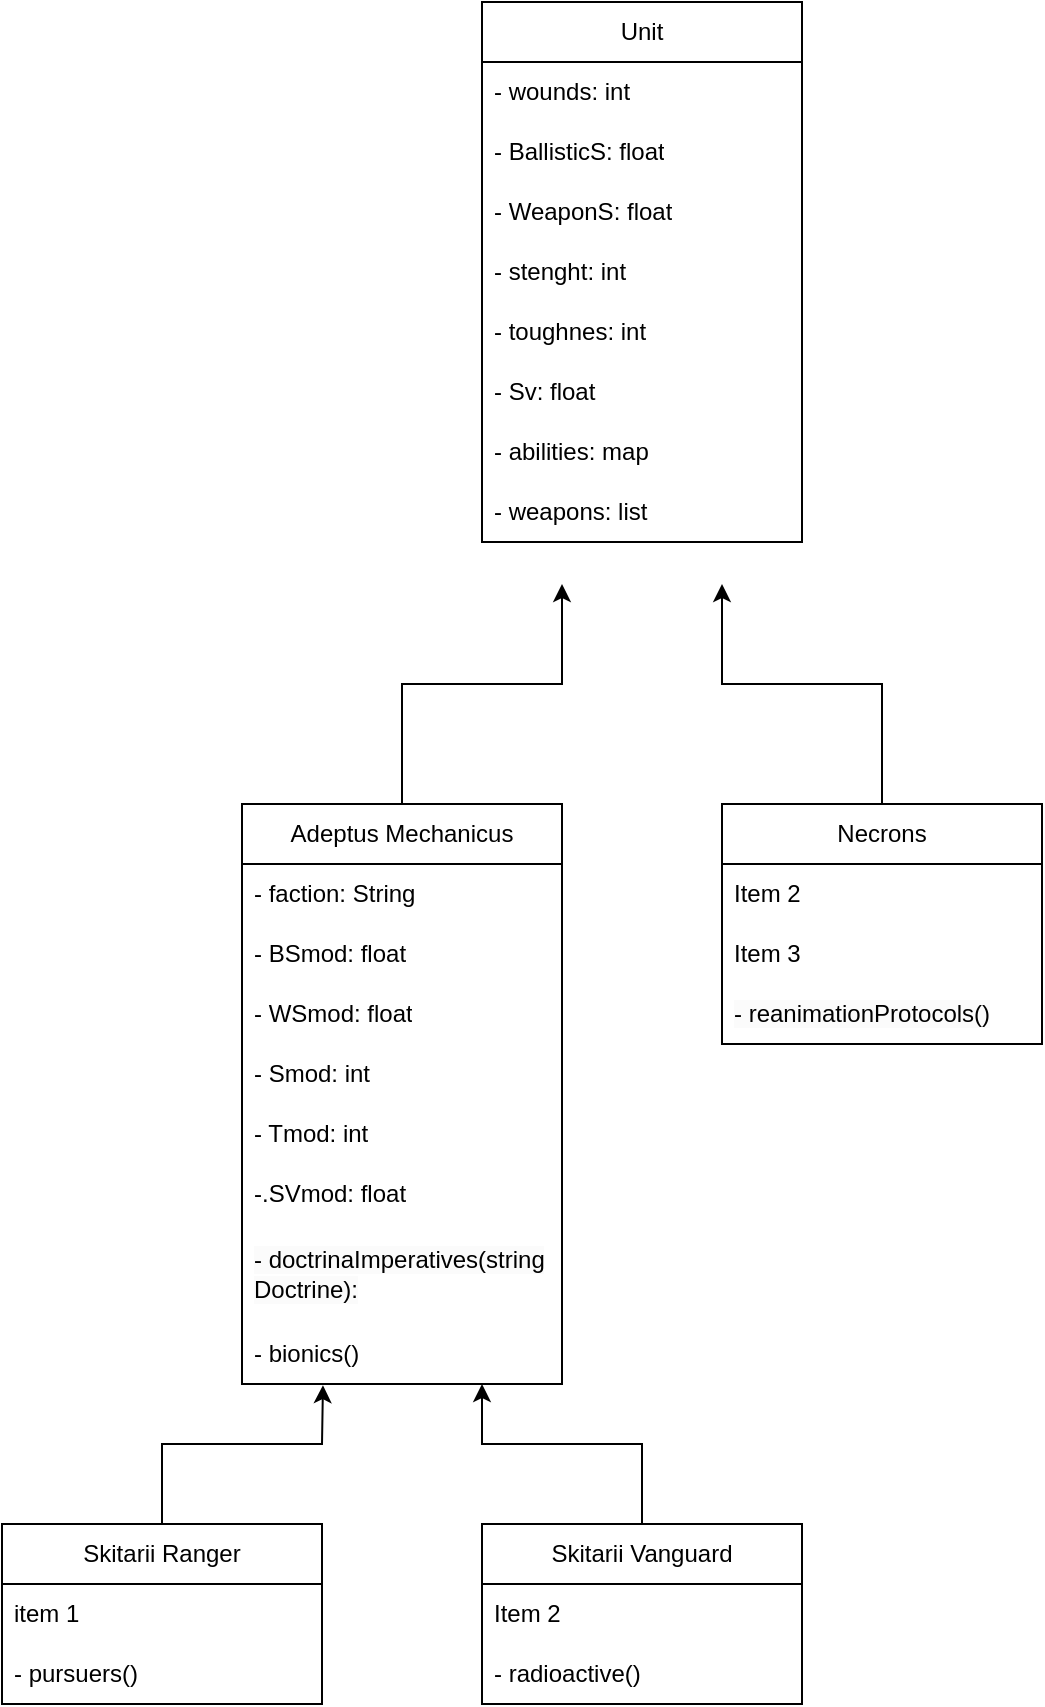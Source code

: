 <mxfile version="20.8.19" type="device"><diagram name="Página-1" id="fo96_9s1IE_gRao1w7ow"><mxGraphModel dx="1613" dy="676" grid="1" gridSize="10" guides="1" tooltips="1" connect="1" arrows="1" fold="1" page="1" pageScale="1" pageWidth="827" pageHeight="1169" math="0" shadow="0"><root><mxCell id="0"/><mxCell id="1" parent="0"/><mxCell id="PrlqK8Tb_TLhrvvwXNB_-1" value="Unit" style="swimlane;fontStyle=0;childLayout=stackLayout;horizontal=1;startSize=30;horizontalStack=0;resizeParent=1;resizeParentMax=0;resizeLast=0;collapsible=1;marginBottom=0;whiteSpace=wrap;html=1;" vertex="1" parent="1"><mxGeometry x="320" y="29" width="160" height="270" as="geometry"/></mxCell><mxCell id="PrlqK8Tb_TLhrvvwXNB_-2" value="- wounds: int" style="text;strokeColor=none;fillColor=none;align=left;verticalAlign=middle;spacingLeft=4;spacingRight=4;overflow=hidden;points=[[0,0.5],[1,0.5]];portConstraint=eastwest;rotatable=0;whiteSpace=wrap;html=1;" vertex="1" parent="PrlqK8Tb_TLhrvvwXNB_-1"><mxGeometry y="30" width="160" height="30" as="geometry"/></mxCell><mxCell id="PrlqK8Tb_TLhrvvwXNB_-3" value="- BallisticS: float" style="text;strokeColor=none;fillColor=none;align=left;verticalAlign=middle;spacingLeft=4;spacingRight=4;overflow=hidden;points=[[0,0.5],[1,0.5]];portConstraint=eastwest;rotatable=0;whiteSpace=wrap;html=1;" vertex="1" parent="PrlqK8Tb_TLhrvvwXNB_-1"><mxGeometry y="60" width="160" height="30" as="geometry"/></mxCell><mxCell id="PrlqK8Tb_TLhrvvwXNB_-4" value="- WeaponS: float" style="text;strokeColor=none;fillColor=none;align=left;verticalAlign=middle;spacingLeft=4;spacingRight=4;overflow=hidden;points=[[0,0.5],[1,0.5]];portConstraint=eastwest;rotatable=0;whiteSpace=wrap;html=1;" vertex="1" parent="PrlqK8Tb_TLhrvvwXNB_-1"><mxGeometry y="90" width="160" height="30" as="geometry"/></mxCell><mxCell id="PrlqK8Tb_TLhrvvwXNB_-7" value="- stenght: int" style="text;strokeColor=none;fillColor=none;align=left;verticalAlign=middle;spacingLeft=4;spacingRight=4;overflow=hidden;points=[[0,0.5],[1,0.5]];portConstraint=eastwest;rotatable=0;whiteSpace=wrap;html=1;" vertex="1" parent="PrlqK8Tb_TLhrvvwXNB_-1"><mxGeometry y="120" width="160" height="30" as="geometry"/></mxCell><mxCell id="PrlqK8Tb_TLhrvvwXNB_-8" value="- toughnes: int" style="text;strokeColor=none;fillColor=none;align=left;verticalAlign=middle;spacingLeft=4;spacingRight=4;overflow=hidden;points=[[0,0.5],[1,0.5]];portConstraint=eastwest;rotatable=0;whiteSpace=wrap;html=1;" vertex="1" parent="PrlqK8Tb_TLhrvvwXNB_-1"><mxGeometry y="150" width="160" height="30" as="geometry"/></mxCell><mxCell id="PrlqK8Tb_TLhrvvwXNB_-6" value="- Sv: float" style="text;strokeColor=none;fillColor=none;align=left;verticalAlign=middle;spacingLeft=4;spacingRight=4;overflow=hidden;points=[[0,0.5],[1,0.5]];portConstraint=eastwest;rotatable=0;whiteSpace=wrap;html=1;" vertex="1" parent="PrlqK8Tb_TLhrvvwXNB_-1"><mxGeometry y="180" width="160" height="30" as="geometry"/></mxCell><mxCell id="PrlqK8Tb_TLhrvvwXNB_-10" value="- abilities: map" style="text;strokeColor=none;fillColor=none;align=left;verticalAlign=middle;spacingLeft=4;spacingRight=4;overflow=hidden;points=[[0,0.5],[1,0.5]];portConstraint=eastwest;rotatable=0;whiteSpace=wrap;html=1;" vertex="1" parent="PrlqK8Tb_TLhrvvwXNB_-1"><mxGeometry y="210" width="160" height="30" as="geometry"/></mxCell><mxCell id="PrlqK8Tb_TLhrvvwXNB_-30" value="- weapons: list" style="text;strokeColor=none;fillColor=none;align=left;verticalAlign=middle;spacingLeft=4;spacingRight=4;overflow=hidden;points=[[0,0.5],[1,0.5]];portConstraint=eastwest;rotatable=0;whiteSpace=wrap;html=1;" vertex="1" parent="PrlqK8Tb_TLhrvvwXNB_-1"><mxGeometry y="240" width="160" height="30" as="geometry"/></mxCell><mxCell id="PrlqK8Tb_TLhrvvwXNB_-9" value="" style="endArrow=classic;html=1;rounded=0;" edge="1" parent="1"><mxGeometry width="50" height="50" relative="1" as="geometry"><mxPoint x="280" y="430" as="sourcePoint"/><mxPoint x="360" y="320" as="targetPoint"/><Array as="points"><mxPoint x="280" y="370"/><mxPoint x="360" y="370"/></Array></mxGeometry></mxCell><mxCell id="PrlqK8Tb_TLhrvvwXNB_-11" value="" style="endArrow=classic;html=1;rounded=0;" edge="1" parent="1"><mxGeometry width="50" height="50" relative="1" as="geometry"><mxPoint x="520" y="430" as="sourcePoint"/><mxPoint x="440" y="320" as="targetPoint"/><Array as="points"><mxPoint x="520" y="370"/><mxPoint x="440" y="370"/></Array></mxGeometry></mxCell><mxCell id="PrlqK8Tb_TLhrvvwXNB_-14" value="Adeptus Mechanicus" style="swimlane;fontStyle=0;childLayout=stackLayout;horizontal=1;startSize=30;horizontalStack=0;resizeParent=1;resizeParentMax=0;resizeLast=0;collapsible=1;marginBottom=0;whiteSpace=wrap;html=1;" vertex="1" parent="1"><mxGeometry x="200" y="430" width="160" height="290" as="geometry"/></mxCell><mxCell id="PrlqK8Tb_TLhrvvwXNB_-16" value="- faction: String" style="text;strokeColor=none;fillColor=none;align=left;verticalAlign=middle;spacingLeft=4;spacingRight=4;overflow=hidden;points=[[0,0.5],[1,0.5]];portConstraint=eastwest;rotatable=0;whiteSpace=wrap;html=1;" vertex="1" parent="PrlqK8Tb_TLhrvvwXNB_-14"><mxGeometry y="30" width="160" height="30" as="geometry"/></mxCell><mxCell id="PrlqK8Tb_TLhrvvwXNB_-17" value="- BSmod: float" style="text;strokeColor=none;fillColor=none;align=left;verticalAlign=middle;spacingLeft=4;spacingRight=4;overflow=hidden;points=[[0,0.5],[1,0.5]];portConstraint=eastwest;rotatable=0;whiteSpace=wrap;html=1;" vertex="1" parent="PrlqK8Tb_TLhrvvwXNB_-14"><mxGeometry y="60" width="160" height="30" as="geometry"/></mxCell><mxCell id="PrlqK8Tb_TLhrvvwXNB_-27" value="- WSmod: float" style="text;strokeColor=none;fillColor=none;align=left;verticalAlign=middle;spacingLeft=4;spacingRight=4;overflow=hidden;points=[[0,0.5],[1,0.5]];portConstraint=eastwest;rotatable=0;whiteSpace=wrap;html=1;" vertex="1" parent="PrlqK8Tb_TLhrvvwXNB_-14"><mxGeometry y="90" width="160" height="30" as="geometry"/></mxCell><mxCell id="PrlqK8Tb_TLhrvvwXNB_-29" value="- Smod: int" style="text;strokeColor=none;fillColor=none;align=left;verticalAlign=middle;spacingLeft=4;spacingRight=4;overflow=hidden;points=[[0,0.5],[1,0.5]];portConstraint=eastwest;rotatable=0;whiteSpace=wrap;html=1;" vertex="1" parent="PrlqK8Tb_TLhrvvwXNB_-14"><mxGeometry y="120" width="160" height="30" as="geometry"/></mxCell><mxCell id="PrlqK8Tb_TLhrvvwXNB_-26" value="- Tmod: int" style="text;strokeColor=none;fillColor=none;align=left;verticalAlign=middle;spacingLeft=4;spacingRight=4;overflow=hidden;points=[[0,0.5],[1,0.5]];portConstraint=eastwest;rotatable=0;whiteSpace=wrap;html=1;" vertex="1" parent="PrlqK8Tb_TLhrvvwXNB_-14"><mxGeometry y="150" width="160" height="30" as="geometry"/></mxCell><mxCell id="PrlqK8Tb_TLhrvvwXNB_-28" value="-.SVmod: float" style="text;strokeColor=none;fillColor=none;align=left;verticalAlign=middle;spacingLeft=4;spacingRight=4;overflow=hidden;points=[[0,0.5],[1,0.5]];portConstraint=eastwest;rotatable=0;whiteSpace=wrap;html=1;" vertex="1" parent="PrlqK8Tb_TLhrvvwXNB_-14"><mxGeometry y="180" width="160" height="30" as="geometry"/></mxCell><mxCell id="PrlqK8Tb_TLhrvvwXNB_-22" value="&lt;span style=&quot;color: rgb(0, 0, 0); font-family: Helvetica; font-size: 12px; font-style: normal; font-variant-ligatures: normal; font-variant-caps: normal; font-weight: 400; letter-spacing: normal; orphans: 2; text-align: left; text-indent: 0px; text-transform: none; widows: 2; word-spacing: 0px; -webkit-text-stroke-width: 0px; background-color: rgb(251, 251, 251); text-decoration-thickness: initial; text-decoration-style: initial; text-decoration-color: initial; float: none; display: inline !important;&quot;&gt;- doctrinaImperatives(string Doctrine):&lt;/span&gt;" style="text;strokeColor=none;fillColor=none;align=left;verticalAlign=middle;spacingLeft=4;spacingRight=4;overflow=hidden;points=[[0,0.5],[1,0.5]];portConstraint=eastwest;rotatable=0;whiteSpace=wrap;html=1;" vertex="1" parent="PrlqK8Tb_TLhrvvwXNB_-14"><mxGeometry y="210" width="160" height="50" as="geometry"/></mxCell><mxCell id="PrlqK8Tb_TLhrvvwXNB_-45" value="- bionics()" style="text;strokeColor=none;fillColor=none;align=left;verticalAlign=middle;spacingLeft=4;spacingRight=4;overflow=hidden;points=[[0,0.5],[1,0.5]];portConstraint=eastwest;rotatable=0;whiteSpace=wrap;html=1;" vertex="1" parent="PrlqK8Tb_TLhrvvwXNB_-14"><mxGeometry y="260" width="160" height="30" as="geometry"/></mxCell><mxCell id="PrlqK8Tb_TLhrvvwXNB_-18" value="Necrons" style="swimlane;fontStyle=0;childLayout=stackLayout;horizontal=1;startSize=30;horizontalStack=0;resizeParent=1;resizeParentMax=0;resizeLast=0;collapsible=1;marginBottom=0;whiteSpace=wrap;html=1;" vertex="1" parent="1"><mxGeometry x="440" y="430" width="160" height="120" as="geometry"/></mxCell><mxCell id="PrlqK8Tb_TLhrvvwXNB_-20" value="Item 2" style="text;strokeColor=none;fillColor=none;align=left;verticalAlign=middle;spacingLeft=4;spacingRight=4;overflow=hidden;points=[[0,0.5],[1,0.5]];portConstraint=eastwest;rotatable=0;whiteSpace=wrap;html=1;" vertex="1" parent="PrlqK8Tb_TLhrvvwXNB_-18"><mxGeometry y="30" width="160" height="30" as="geometry"/></mxCell><mxCell id="PrlqK8Tb_TLhrvvwXNB_-21" value="Item 3" style="text;strokeColor=none;fillColor=none;align=left;verticalAlign=middle;spacingLeft=4;spacingRight=4;overflow=hidden;points=[[0,0.5],[1,0.5]];portConstraint=eastwest;rotatable=0;whiteSpace=wrap;html=1;" vertex="1" parent="PrlqK8Tb_TLhrvvwXNB_-18"><mxGeometry y="60" width="160" height="30" as="geometry"/></mxCell><mxCell id="PrlqK8Tb_TLhrvvwXNB_-23" value="&lt;span style=&quot;color: rgb(0, 0, 0); font-family: Helvetica; font-size: 12px; font-style: normal; font-variant-ligatures: normal; font-variant-caps: normal; font-weight: 400; letter-spacing: normal; orphans: 2; text-align: left; text-indent: 0px; text-transform: none; widows: 2; word-spacing: 0px; -webkit-text-stroke-width: 0px; background-color: rgb(251, 251, 251); text-decoration-thickness: initial; text-decoration-style: initial; text-decoration-color: initial; float: none; display: inline !important;&quot;&gt;- reanimationProtocols()&lt;/span&gt;" style="text;strokeColor=none;fillColor=none;align=left;verticalAlign=middle;spacingLeft=4;spacingRight=4;overflow=hidden;points=[[0,0.5],[1,0.5]];portConstraint=eastwest;rotatable=0;whiteSpace=wrap;html=1;" vertex="1" parent="PrlqK8Tb_TLhrvvwXNB_-18"><mxGeometry y="90" width="160" height="30" as="geometry"/></mxCell><mxCell id="PrlqK8Tb_TLhrvvwXNB_-31" value="" style="endArrow=classic;html=1;rounded=0;entryX=0.253;entryY=1.012;entryDx=0;entryDy=0;entryPerimeter=0;" edge="1" parent="1"><mxGeometry width="50" height="50" relative="1" as="geometry"><mxPoint x="160" y="790" as="sourcePoint"/><mxPoint x="240.48" y="720.6" as="targetPoint"/><Array as="points"><mxPoint x="160" y="750"/><mxPoint x="240" y="750"/></Array></mxGeometry></mxCell><mxCell id="PrlqK8Tb_TLhrvvwXNB_-32" value="Skitarii Ranger" style="swimlane;fontStyle=0;childLayout=stackLayout;horizontal=1;startSize=30;horizontalStack=0;resizeParent=1;resizeParentMax=0;resizeLast=0;collapsible=1;marginBottom=0;whiteSpace=wrap;html=1;" vertex="1" parent="1"><mxGeometry x="80" y="790" width="160" height="90" as="geometry"/></mxCell><mxCell id="PrlqK8Tb_TLhrvvwXNB_-34" value="item 1" style="text;strokeColor=none;fillColor=none;align=left;verticalAlign=middle;spacingLeft=4;spacingRight=4;overflow=hidden;points=[[0,0.5],[1,0.5]];portConstraint=eastwest;rotatable=0;whiteSpace=wrap;html=1;" vertex="1" parent="PrlqK8Tb_TLhrvvwXNB_-32"><mxGeometry y="30" width="160" height="30" as="geometry"/></mxCell><mxCell id="PrlqK8Tb_TLhrvvwXNB_-35" value="- pursuers()" style="text;strokeColor=none;fillColor=none;align=left;verticalAlign=middle;spacingLeft=4;spacingRight=4;overflow=hidden;points=[[0,0.5],[1,0.5]];portConstraint=eastwest;rotatable=0;whiteSpace=wrap;html=1;" vertex="1" parent="PrlqK8Tb_TLhrvvwXNB_-32"><mxGeometry y="60" width="160" height="30" as="geometry"/></mxCell><mxCell id="PrlqK8Tb_TLhrvvwXNB_-40" value="" style="endArrow=classic;html=1;rounded=0;" edge="1" parent="1"><mxGeometry width="50" height="50" relative="1" as="geometry"><mxPoint x="400" y="790" as="sourcePoint"/><mxPoint x="320" y="720" as="targetPoint"/><Array as="points"><mxPoint x="400" y="750"/><mxPoint x="320" y="750"/></Array></mxGeometry></mxCell><mxCell id="PrlqK8Tb_TLhrvvwXNB_-41" value="Skitarii Vanguard" style="swimlane;fontStyle=0;childLayout=stackLayout;horizontal=1;startSize=30;horizontalStack=0;resizeParent=1;resizeParentMax=0;resizeLast=0;collapsible=1;marginBottom=0;whiteSpace=wrap;html=1;" vertex="1" parent="1"><mxGeometry x="320" y="790" width="160" height="90" as="geometry"/></mxCell><mxCell id="PrlqK8Tb_TLhrvvwXNB_-42" value="Item 2" style="text;strokeColor=none;fillColor=none;align=left;verticalAlign=middle;spacingLeft=4;spacingRight=4;overflow=hidden;points=[[0,0.5],[1,0.5]];portConstraint=eastwest;rotatable=0;whiteSpace=wrap;html=1;" vertex="1" parent="PrlqK8Tb_TLhrvvwXNB_-41"><mxGeometry y="30" width="160" height="30" as="geometry"/></mxCell><mxCell id="PrlqK8Tb_TLhrvvwXNB_-43" value="- radioactive()" style="text;strokeColor=none;fillColor=none;align=left;verticalAlign=middle;spacingLeft=4;spacingRight=4;overflow=hidden;points=[[0,0.5],[1,0.5]];portConstraint=eastwest;rotatable=0;whiteSpace=wrap;html=1;" vertex="1" parent="PrlqK8Tb_TLhrvvwXNB_-41"><mxGeometry y="60" width="160" height="30" as="geometry"/></mxCell></root></mxGraphModel></diagram></mxfile>